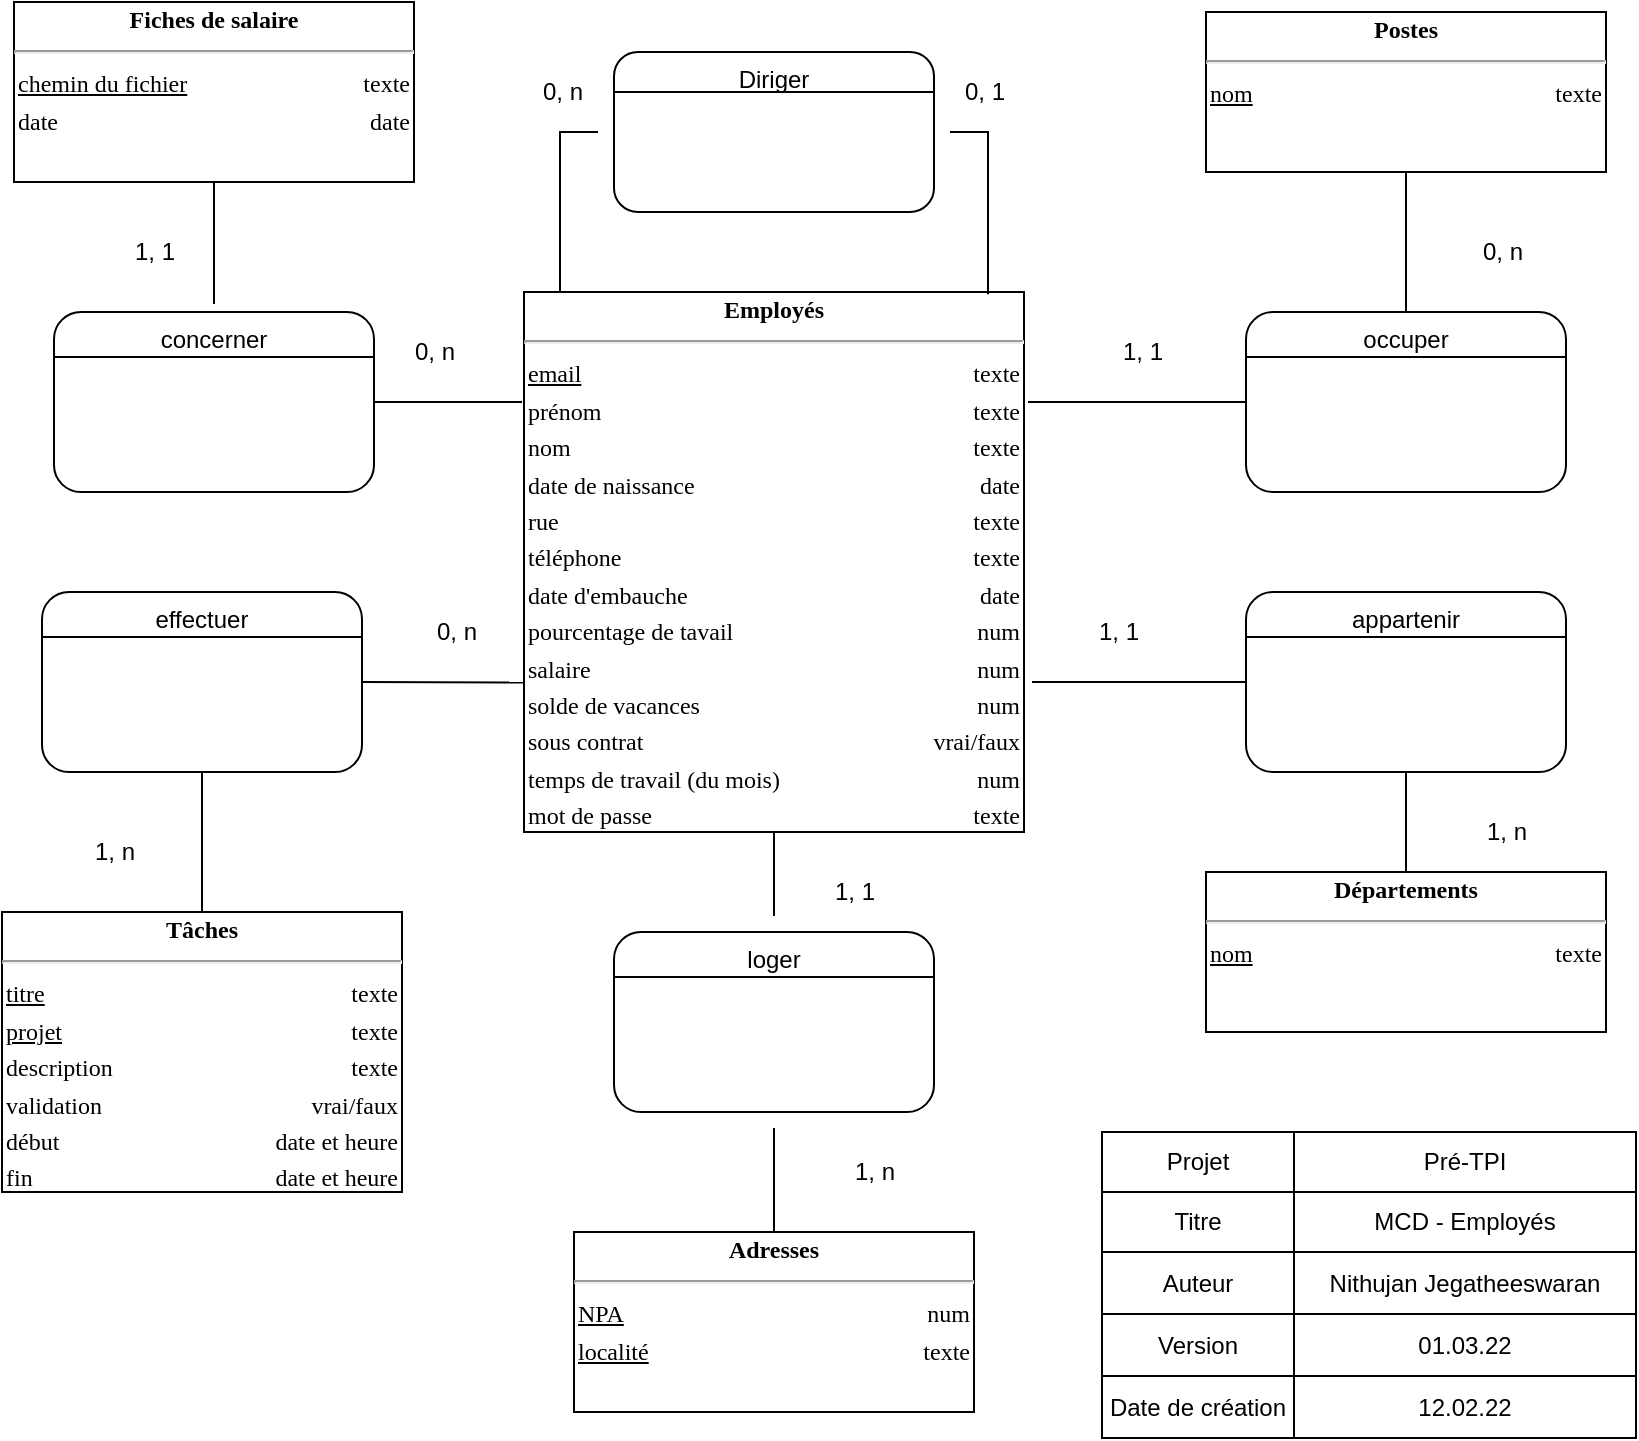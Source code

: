 <mxfile version="15.3.5" type="device"><diagram id="V-Ud5TNxVM2-4YyOtFe0" name="Page-1"><mxGraphModel dx="1086" dy="806" grid="1" gridSize="10" guides="1" tooltips="1" connect="1" arrows="1" fold="1" page="1" pageScale="1" pageWidth="827" pageHeight="1169" math="0" shadow="0"><root><mxCell id="0"/><mxCell id="1" parent="0"/><mxCell id="Qm6WtCGxYlNeTYdJmQU6-2" value="" style="shape=table;html=1;whiteSpace=wrap;startSize=0;container=1;collapsible=0;childLayout=tableLayout;align=right;hachureGap=4;pointerEvents=0;" parent="1" vertex="1"><mxGeometry x="560" y="680" width="267" height="153" as="geometry"/></mxCell><mxCell id="Qm6WtCGxYlNeTYdJmQU6-3" value="" style="shape=partialRectangle;html=1;whiteSpace=wrap;collapsible=0;dropTarget=0;pointerEvents=0;fillColor=none;top=0;left=0;bottom=0;right=0;points=[[0,0.5],[1,0.5]];portConstraint=eastwest;" parent="Qm6WtCGxYlNeTYdJmQU6-2" vertex="1"><mxGeometry width="267" height="30" as="geometry"/></mxCell><mxCell id="Qm6WtCGxYlNeTYdJmQU6-4" value="Projet" style="shape=partialRectangle;html=1;whiteSpace=wrap;connectable=0;fillColor=none;top=0;left=0;bottom=0;right=0;overflow=hidden;" parent="Qm6WtCGxYlNeTYdJmQU6-3" vertex="1"><mxGeometry width="96" height="30" as="geometry"><mxRectangle width="96" height="30" as="alternateBounds"/></mxGeometry></mxCell><mxCell id="Qm6WtCGxYlNeTYdJmQU6-5" value="Pré-TPI" style="shape=partialRectangle;html=1;whiteSpace=wrap;connectable=0;fillColor=none;top=0;left=0;bottom=0;right=0;overflow=hidden;" parent="Qm6WtCGxYlNeTYdJmQU6-3" vertex="1"><mxGeometry x="96" width="171" height="30" as="geometry"><mxRectangle width="171" height="30" as="alternateBounds"/></mxGeometry></mxCell><mxCell id="Qm6WtCGxYlNeTYdJmQU6-6" style="shape=partialRectangle;html=1;whiteSpace=wrap;collapsible=0;dropTarget=0;pointerEvents=0;fillColor=none;top=0;left=0;bottom=0;right=0;points=[[0,0.5],[1,0.5]];portConstraint=eastwest;" parent="Qm6WtCGxYlNeTYdJmQU6-2" vertex="1"><mxGeometry y="30" width="267" height="30" as="geometry"/></mxCell><mxCell id="Qm6WtCGxYlNeTYdJmQU6-7" value="Titre" style="shape=partialRectangle;html=1;whiteSpace=wrap;connectable=0;fillColor=none;top=0;left=0;bottom=0;right=0;overflow=hidden;" parent="Qm6WtCGxYlNeTYdJmQU6-6" vertex="1"><mxGeometry width="96" height="30" as="geometry"><mxRectangle width="96" height="30" as="alternateBounds"/></mxGeometry></mxCell><mxCell id="Qm6WtCGxYlNeTYdJmQU6-8" value="MCD - Employés" style="shape=partialRectangle;html=1;whiteSpace=wrap;connectable=0;fillColor=none;top=0;left=0;bottom=0;right=0;overflow=hidden;" parent="Qm6WtCGxYlNeTYdJmQU6-6" vertex="1"><mxGeometry x="96" width="171" height="30" as="geometry"><mxRectangle width="171" height="30" as="alternateBounds"/></mxGeometry></mxCell><mxCell id="Qm6WtCGxYlNeTYdJmQU6-9" value="" style="shape=partialRectangle;html=1;whiteSpace=wrap;collapsible=0;dropTarget=0;pointerEvents=0;fillColor=none;top=0;left=0;bottom=0;right=0;points=[[0,0.5],[1,0.5]];portConstraint=eastwest;" parent="Qm6WtCGxYlNeTYdJmQU6-2" vertex="1"><mxGeometry y="60" width="267" height="31" as="geometry"/></mxCell><mxCell id="Qm6WtCGxYlNeTYdJmQU6-10" value="Auteur" style="shape=partialRectangle;html=1;whiteSpace=wrap;connectable=0;fillColor=none;top=0;left=0;bottom=0;right=0;overflow=hidden;" parent="Qm6WtCGxYlNeTYdJmQU6-9" vertex="1"><mxGeometry width="96" height="31" as="geometry"><mxRectangle width="96" height="31" as="alternateBounds"/></mxGeometry></mxCell><mxCell id="Qm6WtCGxYlNeTYdJmQU6-11" value="Nithujan Jegatheeswaran" style="shape=partialRectangle;html=1;whiteSpace=wrap;connectable=0;fillColor=none;top=0;left=0;bottom=0;right=0;overflow=hidden;" parent="Qm6WtCGxYlNeTYdJmQU6-9" vertex="1"><mxGeometry x="96" width="171" height="31" as="geometry"><mxRectangle width="171" height="31" as="alternateBounds"/></mxGeometry></mxCell><mxCell id="Qm6WtCGxYlNeTYdJmQU6-12" value="" style="shape=partialRectangle;html=1;whiteSpace=wrap;collapsible=0;dropTarget=0;pointerEvents=0;fillColor=none;top=0;left=0;bottom=0;right=0;points=[[0,0.5],[1,0.5]];portConstraint=eastwest;" parent="Qm6WtCGxYlNeTYdJmQU6-2" vertex="1"><mxGeometry y="91" width="267" height="31" as="geometry"/></mxCell><mxCell id="Qm6WtCGxYlNeTYdJmQU6-13" value="Version" style="shape=partialRectangle;html=1;whiteSpace=wrap;connectable=0;fillColor=none;top=0;left=0;bottom=0;right=0;overflow=hidden;" parent="Qm6WtCGxYlNeTYdJmQU6-12" vertex="1"><mxGeometry width="96" height="31" as="geometry"><mxRectangle width="96" height="31" as="alternateBounds"/></mxGeometry></mxCell><mxCell id="Qm6WtCGxYlNeTYdJmQU6-14" value="01.03.22" style="shape=partialRectangle;html=1;whiteSpace=wrap;connectable=0;fillColor=none;top=0;left=0;bottom=0;right=0;overflow=hidden;" parent="Qm6WtCGxYlNeTYdJmQU6-12" vertex="1"><mxGeometry x="96" width="171" height="31" as="geometry"><mxRectangle width="171" height="31" as="alternateBounds"/></mxGeometry></mxCell><mxCell id="K7MLKKGVCe2oLe1NoZ88-1" style="shape=partialRectangle;html=1;whiteSpace=wrap;collapsible=0;dropTarget=0;pointerEvents=0;fillColor=none;top=0;left=0;bottom=0;right=0;points=[[0,0.5],[1,0.5]];portConstraint=eastwest;" parent="Qm6WtCGxYlNeTYdJmQU6-2" vertex="1"><mxGeometry y="122" width="267" height="31" as="geometry"/></mxCell><mxCell id="K7MLKKGVCe2oLe1NoZ88-2" value="Date de création" style="shape=partialRectangle;html=1;whiteSpace=wrap;connectable=0;fillColor=none;top=0;left=0;bottom=0;right=0;overflow=hidden;" parent="K7MLKKGVCe2oLe1NoZ88-1" vertex="1"><mxGeometry width="96" height="31" as="geometry"><mxRectangle width="96" height="31" as="alternateBounds"/></mxGeometry></mxCell><mxCell id="K7MLKKGVCe2oLe1NoZ88-3" value="12.02.22" style="shape=partialRectangle;html=1;whiteSpace=wrap;connectable=0;fillColor=none;top=0;left=0;bottom=0;right=0;overflow=hidden;" parent="K7MLKKGVCe2oLe1NoZ88-1" vertex="1"><mxGeometry x="96" width="171" height="31" as="geometry"><mxRectangle width="171" height="31" as="alternateBounds"/></mxGeometry></mxCell><mxCell id="3qZXL2sKcHw-CzSJQ0w1-1" style="edgeStyle=none;curved=1;rounded=0;orthogonalLoop=1;jettySize=auto;html=1;entryX=0;entryY=0.5;entryDx=0;entryDy=0;endArrow=none;startSize=14;endSize=14;sourcePerimeterSpacing=8;targetPerimeterSpacing=8;endFill=0;" parent="1" target="cqUwvmv_VaDBlY7Lb0E9-5" edge="1"><mxGeometry relative="1" as="geometry"><mxPoint x="525" y="455" as="sourcePoint"/></mxGeometry></mxCell><mxCell id="Qm6WtCGxYlNeTYdJmQU6-1" value="&lt;div style=&quot;box-sizing: border-box ; width: 100% ; padding: 2px&quot;&gt;&lt;span style=&quot;background-color: rgb(255 , 255 , 255)&quot;&gt;&lt;b&gt;Employés&lt;/b&gt;&lt;/span&gt;&lt;/div&gt;&lt;hr&gt;&lt;table style=&quot;width: 100% ; font-size: 1em&quot; cellpadding=&quot;2&quot; cellspacing=&quot;0&quot;&gt;&lt;tbody&gt;&lt;tr&gt;&lt;td style=&quot;text-align: left&quot;&gt;&lt;u&gt;email&lt;/u&gt;&lt;br&gt;&lt;/td&gt;&lt;td style=&quot;text-align: right&quot;&gt;texte&lt;/td&gt;&lt;/tr&gt;&lt;tr&gt;&lt;td style=&quot;text-align: left&quot;&gt;prénom&lt;/td&gt;&lt;td style=&quot;text-align: right&quot;&gt;texte&lt;br&gt;&lt;/td&gt;&lt;/tr&gt;&lt;tr&gt;&lt;td style=&quot;text-align: left&quot;&gt;nom&lt;br&gt;&lt;/td&gt;&lt;td style=&quot;text-align: right&quot;&gt;texte&lt;br&gt;&lt;/td&gt;&lt;/tr&gt;&lt;tr&gt;&lt;td style=&quot;text-align: left&quot;&gt;date de naissance&lt;/td&gt;&lt;td style=&quot;text-align: right&quot;&gt;date&lt;/td&gt;&lt;/tr&gt;&lt;tr&gt;&lt;td style=&quot;text-align: left&quot;&gt;rue&lt;/td&gt;&lt;td style=&quot;text-align: right&quot;&gt;texte&lt;/td&gt;&lt;/tr&gt;&lt;tr&gt;&lt;td style=&quot;text-align: left&quot;&gt;téléphone&lt;/td&gt;&lt;td style=&quot;text-align: right&quot;&gt;texte&lt;/td&gt;&lt;/tr&gt;&lt;tr&gt;&lt;td style=&quot;text-align: left&quot;&gt;date d'embauche&lt;br&gt;&lt;/td&gt;&lt;td style=&quot;text-align: right&quot;&gt;date&lt;/td&gt;&lt;/tr&gt;&lt;tr&gt;&lt;td style=&quot;text-align: left&quot;&gt;pourcentage de tavail&lt;/td&gt;&lt;td style=&quot;text-align: right&quot;&gt;num&lt;/td&gt;&lt;/tr&gt;&lt;tr&gt;&lt;td style=&quot;text-align: left&quot;&gt;salaire&lt;/td&gt;&lt;td style=&quot;text-align: right&quot;&gt;num&lt;/td&gt;&lt;/tr&gt;&lt;tr&gt;&lt;td style=&quot;text-align: left&quot;&gt;solde de vacances&lt;/td&gt;&lt;td style=&quot;text-align: right&quot;&gt;num&lt;/td&gt;&lt;/tr&gt;&lt;tr&gt;&lt;td style=&quot;text-align: left&quot;&gt;sous contrat&lt;/td&gt;&lt;td style=&quot;text-align: right&quot;&gt;vrai/faux&lt;/td&gt;&lt;/tr&gt;&lt;tr&gt;&lt;td style=&quot;text-align: left&quot;&gt;temps de travail (du mois)&lt;/td&gt;&lt;td style=&quot;text-align: right&quot;&gt;num&lt;/td&gt;&lt;/tr&gt;&lt;tr&gt;&lt;td style=&quot;text-align: left&quot;&gt;mot de passe&lt;/td&gt;&lt;td style=&quot;text-align: right&quot;&gt;texte&lt;/td&gt;&lt;/tr&gt;&lt;/tbody&gt;&lt;/table&gt;" style="verticalAlign=top;align=center;overflow=fill;html=1;rounded=0;shadow=0;comic=0;labelBackgroundColor=none;strokeColor=#000000;strokeWidth=1;fillColor=#ffffff;fontFamily=Verdana;fontSize=12;fontColor=#000000;hachureGap=4;pointerEvents=0;" parent="1" vertex="1"><mxGeometry x="271" y="260" width="250" height="270" as="geometry"/></mxCell><mxCell id="keMtn2COpvC-R3lrt0h9-1" value="&lt;div style=&quot;box-sizing: border-box ; width: 100% ; padding: 2px&quot;&gt;&lt;span style=&quot;background-color: rgb(255 , 255 , 255)&quot;&gt;&lt;b&gt;Adresses&lt;/b&gt;&lt;/span&gt;&lt;/div&gt;&lt;hr&gt;&lt;table style=&quot;width: 100% ; font-size: 1em&quot; cellpadding=&quot;2&quot; cellspacing=&quot;0&quot;&gt;&lt;tbody&gt;&lt;tr&gt;&lt;td style=&quot;text-align: left&quot;&gt;&lt;u&gt;NPA&lt;/u&gt;&lt;/td&gt;&lt;td style=&quot;text-align: right&quot;&gt;num&lt;br&gt;&lt;/td&gt;&lt;/tr&gt;&lt;tr&gt;&lt;td style=&quot;text-align: left&quot;&gt;&lt;u&gt;localité&lt;/u&gt;&lt;/td&gt;&lt;td style=&quot;text-align: right&quot;&gt;texte&lt;br&gt;&lt;/td&gt;&lt;/tr&gt;&lt;/tbody&gt;&lt;/table&gt;" style="verticalAlign=top;align=center;overflow=fill;html=1;rounded=0;shadow=0;comic=0;labelBackgroundColor=none;strokeColor=#000000;strokeWidth=1;fillColor=#ffffff;fontFamily=Verdana;fontSize=12;fontColor=#000000;hachureGap=4;pointerEvents=0;" parent="1" vertex="1"><mxGeometry x="296" y="730" width="200" height="90" as="geometry"/></mxCell><mxCell id="keMtn2COpvC-R3lrt0h9-5" style="edgeStyle=orthogonalEdgeStyle;rounded=0;orthogonalLoop=1;jettySize=auto;html=1;endArrow=none;startSize=14;endSize=14;sourcePerimeterSpacing=8;targetPerimeterSpacing=8;endFill=0;entryX=0.072;entryY=0;entryDx=0;entryDy=0;entryPerimeter=0;" parent="1" source="keMtn2COpvC-R3lrt0h9-2" target="Qm6WtCGxYlNeTYdJmQU6-1" edge="1"><mxGeometry relative="1" as="geometry"><mxPoint x="298" y="315" as="targetPoint"/><Array as="points"><mxPoint x="289" y="180"/></Array></mxGeometry></mxCell><mxCell id="keMtn2COpvC-R3lrt0h9-6" style="edgeStyle=orthogonalEdgeStyle;rounded=0;orthogonalLoop=1;jettySize=auto;html=1;endArrow=none;endFill=0;startSize=14;endSize=14;sourcePerimeterSpacing=8;targetPerimeterSpacing=8;entryX=0.928;entryY=0.004;entryDx=0;entryDy=0;entryPerimeter=0;" parent="1" source="keMtn2COpvC-R3lrt0h9-2" target="Qm6WtCGxYlNeTYdJmQU6-1" edge="1"><mxGeometry relative="1" as="geometry"><mxPoint x="496" y="320" as="targetPoint"/><Array as="points"><mxPoint x="503" y="180"/></Array></mxGeometry></mxCell><mxCell id="keMtn2COpvC-R3lrt0h9-2" value="Diriger" style="rounded=1;whiteSpace=wrap;html=1;verticalAlign=top;hachureGap=4;pointerEvents=0;" parent="1" vertex="1"><mxGeometry x="316" y="140" width="160" height="80" as="geometry"/></mxCell><mxCell id="keMtn2COpvC-R3lrt0h9-3" value="&lt;div style=&quot;box-sizing: border-box ; width: 100% ; padding: 2px&quot;&gt;&lt;span style=&quot;background-color: rgb(255 , 255 , 255)&quot;&gt;&lt;b&gt;Départements&lt;/b&gt;&lt;/span&gt;&lt;/div&gt;&lt;hr&gt;&lt;table style=&quot;width: 100% ; font-size: 1em&quot; cellpadding=&quot;2&quot; cellspacing=&quot;0&quot;&gt;&lt;tbody&gt;&lt;tr&gt;&lt;td style=&quot;text-align: left&quot;&gt;&lt;u&gt;nom&lt;/u&gt;&lt;/td&gt;&lt;td style=&quot;text-align: right&quot;&gt;texte&lt;br&gt;&lt;/td&gt;&lt;/tr&gt;&lt;/tbody&gt;&lt;/table&gt;" style="verticalAlign=top;align=center;overflow=fill;html=1;rounded=0;shadow=0;comic=0;labelBackgroundColor=none;strokeColor=#000000;strokeWidth=1;fillColor=#ffffff;fontFamily=Verdana;fontSize=12;fontColor=#000000;hachureGap=4;pointerEvents=0;" parent="1" vertex="1"><mxGeometry x="612" y="550" width="200" height="80" as="geometry"/></mxCell><mxCell id="keMtn2COpvC-R3lrt0h9-7" value="0, n" style="text;html=1;align=center;verticalAlign=middle;resizable=0;points=[];autosize=1;strokeColor=none;fillColor=none;" parent="1" vertex="1"><mxGeometry x="270" y="150" width="40" height="20" as="geometry"/></mxCell><mxCell id="keMtn2COpvC-R3lrt0h9-8" value="0, 1" style="text;html=1;align=center;verticalAlign=middle;resizable=0;points=[];autosize=1;strokeColor=none;fillColor=none;" parent="1" vertex="1"><mxGeometry x="481" y="150" width="40" height="20" as="geometry"/></mxCell><mxCell id="keMtn2COpvC-R3lrt0h9-11" style="edgeStyle=orthogonalEdgeStyle;rounded=0;orthogonalLoop=1;jettySize=auto;html=1;endArrow=none;endFill=0;startSize=14;endSize=14;sourcePerimeterSpacing=8;targetPerimeterSpacing=8;entryX=0.5;entryY=1;entryDx=0;entryDy=0;" parent="1" source="keMtn2COpvC-R3lrt0h9-9" target="Qm6WtCGxYlNeTYdJmQU6-1" edge="1"><mxGeometry relative="1" as="geometry"><mxPoint x="366" y="530" as="targetPoint"/></mxGeometry></mxCell><mxCell id="keMtn2COpvC-R3lrt0h9-12" style="edgeStyle=orthogonalEdgeStyle;rounded=0;orthogonalLoop=1;jettySize=auto;html=1;entryX=0.5;entryY=0;entryDx=0;entryDy=0;endArrow=none;endFill=0;startSize=14;endSize=14;sourcePerimeterSpacing=8;targetPerimeterSpacing=8;" parent="1" source="keMtn2COpvC-R3lrt0h9-9" target="keMtn2COpvC-R3lrt0h9-1" edge="1"><mxGeometry relative="1" as="geometry"/></mxCell><mxCell id="keMtn2COpvC-R3lrt0h9-9" value="loger" style="rounded=1;whiteSpace=wrap;html=1;verticalAlign=top;hachureGap=4;pointerEvents=0;" parent="1" vertex="1"><mxGeometry x="316" y="580" width="160" height="90" as="geometry"/></mxCell><mxCell id="keMtn2COpvC-R3lrt0h9-13" value="1, 1" style="text;html=1;align=center;verticalAlign=middle;resizable=0;points=[];autosize=1;strokeColor=none;fillColor=none;" parent="1" vertex="1"><mxGeometry x="416" y="550" width="40" height="20" as="geometry"/></mxCell><mxCell id="keMtn2COpvC-R3lrt0h9-14" value="1, n" style="text;html=1;align=center;verticalAlign=middle;resizable=0;points=[];autosize=1;strokeColor=none;fillColor=none;" parent="1" vertex="1"><mxGeometry x="426" y="690" width="40" height="20" as="geometry"/></mxCell><mxCell id="keMtn2COpvC-R3lrt0h9-20" style="edgeStyle=none;rounded=0;orthogonalLoop=1;jettySize=auto;html=1;exitX=0;exitY=0.25;exitDx=0;exitDy=0;entryX=1;entryY=0.25;entryDx=0;entryDy=0;endArrow=none;endFill=0;startSize=14;endSize=14;sourcePerimeterSpacing=8;targetPerimeterSpacing=8;" parent="1" source="keMtn2COpvC-R3lrt0h9-2" target="keMtn2COpvC-R3lrt0h9-2" edge="1"><mxGeometry relative="1" as="geometry"/></mxCell><mxCell id="keMtn2COpvC-R3lrt0h9-22" style="edgeStyle=none;rounded=0;orthogonalLoop=1;jettySize=auto;html=1;exitX=1;exitY=0.25;exitDx=0;exitDy=0;entryX=0;entryY=0.25;entryDx=0;entryDy=0;endArrow=none;endFill=0;startSize=14;endSize=14;sourcePerimeterSpacing=8;targetPerimeterSpacing=8;" parent="1" source="keMtn2COpvC-R3lrt0h9-9" target="keMtn2COpvC-R3lrt0h9-9" edge="1"><mxGeometry relative="1" as="geometry"/></mxCell><mxCell id="cqUwvmv_VaDBlY7Lb0E9-7" style="edgeStyle=none;rounded=0;orthogonalLoop=1;jettySize=auto;html=1;exitX=0;exitY=0.5;exitDx=0;exitDy=0;endArrow=none;endFill=0;startSize=14;endSize=14;sourcePerimeterSpacing=8;targetPerimeterSpacing=8;" parent="1" source="cqUwvmv_VaDBlY7Lb0E9-1" edge="1"><mxGeometry relative="1" as="geometry"><mxPoint x="572" y="315" as="sourcePoint"/><mxPoint x="523" y="315" as="targetPoint"/></mxGeometry></mxCell><mxCell id="cqUwvmv_VaDBlY7Lb0E9-1" value="occuper" style="rounded=1;whiteSpace=wrap;html=1;verticalAlign=top;hachureGap=4;pointerEvents=0;" parent="1" vertex="1"><mxGeometry x="632" y="270" width="160" height="90" as="geometry"/></mxCell><mxCell id="cqUwvmv_VaDBlY7Lb0E9-2" style="edgeStyle=none;curved=1;rounded=0;orthogonalLoop=1;jettySize=auto;html=1;exitX=0;exitY=0.25;exitDx=0;exitDy=0;entryX=1;entryY=0.25;entryDx=0;entryDy=0;endArrow=none;startSize=14;endSize=14;sourcePerimeterSpacing=8;targetPerimeterSpacing=8;endFill=0;" parent="1" source="cqUwvmv_VaDBlY7Lb0E9-1" target="cqUwvmv_VaDBlY7Lb0E9-1" edge="1"><mxGeometry relative="1" as="geometry"/></mxCell><mxCell id="cqUwvmv_VaDBlY7Lb0E9-4" style="rounded=0;orthogonalLoop=1;jettySize=auto;html=1;endArrow=none;endFill=0;startSize=14;endSize=14;sourcePerimeterSpacing=8;targetPerimeterSpacing=8;entryX=0.5;entryY=0;entryDx=0;entryDy=0;" parent="1" target="cqUwvmv_VaDBlY7Lb0E9-1" edge="1"><mxGeometry relative="1" as="geometry"><mxPoint x="732" y="80" as="targetPoint"/><mxPoint x="712" y="199" as="sourcePoint"/></mxGeometry></mxCell><mxCell id="cqUwvmv_VaDBlY7Lb0E9-3" value="&lt;div style=&quot;box-sizing: border-box ; width: 100% ; padding: 2px&quot;&gt;&lt;span style=&quot;background-color: rgb(255 , 255 , 255)&quot;&gt;&lt;b&gt;Postes&lt;/b&gt;&lt;/span&gt;&lt;/div&gt;&lt;hr&gt;&lt;table style=&quot;width: 100% ; font-size: 1em&quot; cellpadding=&quot;2&quot; cellspacing=&quot;0&quot;&gt;&lt;tbody&gt;&lt;tr&gt;&lt;td style=&quot;text-align: left&quot;&gt;&lt;u&gt;nom&lt;/u&gt;&lt;/td&gt;&lt;td style=&quot;text-align: right&quot;&gt;texte&lt;br&gt;&lt;/td&gt;&lt;/tr&gt;&lt;/tbody&gt;&lt;/table&gt;" style="verticalAlign=top;align=center;overflow=fill;html=1;rounded=0;shadow=0;comic=0;labelBackgroundColor=none;strokeColor=#000000;strokeWidth=1;fillColor=#ffffff;fontFamily=Verdana;fontSize=12;fontColor=#000000;hachureGap=4;pointerEvents=0;" parent="1" vertex="1"><mxGeometry x="612" y="120" width="200" height="80" as="geometry"/></mxCell><mxCell id="cqUwvmv_VaDBlY7Lb0E9-9" style="edgeStyle=orthogonalEdgeStyle;rounded=0;orthogonalLoop=1;jettySize=auto;html=1;exitX=0.5;exitY=1;exitDx=0;exitDy=0;entryX=0.5;entryY=0;entryDx=0;entryDy=0;endArrow=none;endFill=0;startSize=14;endSize=14;sourcePerimeterSpacing=8;targetPerimeterSpacing=8;" parent="1" source="cqUwvmv_VaDBlY7Lb0E9-5" target="keMtn2COpvC-R3lrt0h9-3" edge="1"><mxGeometry relative="1" as="geometry"/></mxCell><mxCell id="cqUwvmv_VaDBlY7Lb0E9-5" value="appartenir" style="rounded=1;whiteSpace=wrap;html=1;verticalAlign=top;hachureGap=4;pointerEvents=0;" parent="1" vertex="1"><mxGeometry x="632" y="410" width="160" height="90" as="geometry"/></mxCell><mxCell id="cqUwvmv_VaDBlY7Lb0E9-6" style="rounded=0;orthogonalLoop=1;jettySize=auto;html=1;exitX=0;exitY=0.25;exitDx=0;exitDy=0;endArrow=none;endFill=0;startSize=14;endSize=14;sourcePerimeterSpacing=8;targetPerimeterSpacing=8;entryX=1;entryY=0.25;entryDx=0;entryDy=0;" parent="1" source="cqUwvmv_VaDBlY7Lb0E9-5" target="cqUwvmv_VaDBlY7Lb0E9-5" edge="1"><mxGeometry relative="1" as="geometry"><mxPoint x="674" y="438" as="targetPoint"/></mxGeometry></mxCell><mxCell id="cqUwvmv_VaDBlY7Lb0E9-10" value="1, n" style="text;html=1;align=center;verticalAlign=middle;resizable=0;points=[];autosize=1;strokeColor=none;fillColor=none;" parent="1" vertex="1"><mxGeometry x="742" y="520" width="40" height="20" as="geometry"/></mxCell><mxCell id="cqUwvmv_VaDBlY7Lb0E9-11" value="1, 1" style="text;html=1;align=center;verticalAlign=middle;resizable=0;points=[];autosize=1;strokeColor=none;fillColor=none;" parent="1" vertex="1"><mxGeometry x="548" y="420" width="40" height="20" as="geometry"/></mxCell><mxCell id="cqUwvmv_VaDBlY7Lb0E9-12" value="0, n" style="text;html=1;align=center;verticalAlign=middle;resizable=0;points=[];autosize=1;strokeColor=none;fillColor=none;" parent="1" vertex="1"><mxGeometry x="740" y="230" width="40" height="20" as="geometry"/></mxCell><mxCell id="cqUwvmv_VaDBlY7Lb0E9-13" value="1, 1" style="text;html=1;align=center;verticalAlign=middle;resizable=0;points=[];autosize=1;strokeColor=none;fillColor=none;" parent="1" vertex="1"><mxGeometry x="560" y="280" width="40" height="20" as="geometry"/></mxCell><mxCell id="R8zShByKbZ75zJTtVkej-5" style="edgeStyle=orthogonalEdgeStyle;rounded=0;orthogonalLoop=1;jettySize=auto;html=1;exitX=0.5;exitY=0;exitDx=0;exitDy=0;entryX=0.5;entryY=1;entryDx=0;entryDy=0;endArrow=none;endFill=0;startSize=14;endSize=14;sourcePerimeterSpacing=8;targetPerimeterSpacing=8;" parent="1" source="R8zShByKbZ75zJTtVkej-1" target="R8zShByKbZ75zJTtVkej-2" edge="1"><mxGeometry relative="1" as="geometry"/></mxCell><mxCell id="R8zShByKbZ75zJTtVkej-1" value="&lt;div style=&quot;box-sizing: border-box ; width: 100% ; padding: 2px&quot;&gt;&lt;span style=&quot;background-color: rgb(255 , 255 , 255)&quot;&gt;&lt;b&gt;Tâches&lt;/b&gt;&lt;/span&gt;&lt;/div&gt;&lt;hr&gt;&lt;table style=&quot;width: 100% ; font-size: 1em&quot; cellpadding=&quot;2&quot; cellspacing=&quot;0&quot;&gt;&lt;tbody&gt;&lt;tr&gt;&lt;td style=&quot;text-align: left&quot;&gt;&lt;u&gt;titre&lt;/u&gt;&lt;/td&gt;&lt;td style=&quot;text-align: right&quot;&gt;texte&lt;br&gt;&lt;/td&gt;&lt;/tr&gt;&lt;tr&gt;&lt;td style=&quot;text-align: left&quot;&gt;&lt;u&gt;projet&lt;/u&gt;&lt;/td&gt;&lt;td style=&quot;text-align: right&quot;&gt;texte&lt;/td&gt;&lt;/tr&gt;&lt;tr&gt;&lt;td style=&quot;text-align: left&quot;&gt;description&lt;/td&gt;&lt;td style=&quot;text-align: right&quot;&gt;texte&lt;/td&gt;&lt;/tr&gt;&lt;tr&gt;&lt;td style=&quot;text-align: left&quot;&gt;validation&lt;/td&gt;&lt;td style=&quot;text-align: right&quot;&gt;vrai/faux&lt;/td&gt;&lt;/tr&gt;&lt;tr&gt;&lt;td style=&quot;text-align: left&quot;&gt;début&lt;/td&gt;&lt;td style=&quot;text-align: right&quot;&gt;date et heure&lt;/td&gt;&lt;/tr&gt;&lt;tr&gt;&lt;td style=&quot;text-align: left&quot;&gt;fin&lt;/td&gt;&lt;td style=&quot;text-align: right&quot;&gt;date et heure&lt;/td&gt;&lt;/tr&gt;&lt;/tbody&gt;&lt;/table&gt;" style="verticalAlign=top;align=center;overflow=fill;html=1;rounded=0;shadow=0;comic=0;labelBackgroundColor=none;strokeColor=#000000;strokeWidth=1;fillColor=#ffffff;fontFamily=Verdana;fontSize=12;fontColor=#000000;hachureGap=4;pointerEvents=0;" parent="1" vertex="1"><mxGeometry x="10" y="570" width="200" height="140" as="geometry"/></mxCell><mxCell id="R8zShByKbZ75zJTtVkej-4" style="rounded=0;orthogonalLoop=1;jettySize=auto;html=1;exitX=1;exitY=0.5;exitDx=0;exitDy=0;endArrow=none;endFill=0;startSize=14;endSize=14;sourcePerimeterSpacing=8;targetPerimeterSpacing=8;entryX=0;entryY=0.723;entryDx=0;entryDy=0;entryPerimeter=0;" parent="1" source="R8zShByKbZ75zJTtVkej-2" target="Qm6WtCGxYlNeTYdJmQU6-1" edge="1"><mxGeometry relative="1" as="geometry"><mxPoint x="236" y="470" as="targetPoint"/></mxGeometry></mxCell><mxCell id="R8zShByKbZ75zJTtVkej-2" value="effectuer" style="rounded=1;whiteSpace=wrap;html=1;verticalAlign=top;hachureGap=4;pointerEvents=0;" parent="1" vertex="1"><mxGeometry x="30" y="410" width="160" height="90" as="geometry"/></mxCell><mxCell id="R8zShByKbZ75zJTtVkej-3" style="edgeStyle=none;curved=1;rounded=0;orthogonalLoop=1;jettySize=auto;html=1;exitX=0;exitY=0.25;exitDx=0;exitDy=0;entryX=1;entryY=0.25;entryDx=0;entryDy=0;endArrow=none;startSize=14;endSize=14;sourcePerimeterSpacing=8;targetPerimeterSpacing=8;endFill=0;" parent="1" source="R8zShByKbZ75zJTtVkej-2" target="R8zShByKbZ75zJTtVkej-2" edge="1"><mxGeometry relative="1" as="geometry"/></mxCell><mxCell id="R8zShByKbZ75zJTtVkej-6" value="0, n" style="text;html=1;align=center;verticalAlign=middle;resizable=0;points=[];autosize=1;strokeColor=none;fillColor=none;" parent="1" vertex="1"><mxGeometry x="217" y="420" width="40" height="20" as="geometry"/></mxCell><mxCell id="R8zShByKbZ75zJTtVkej-7" value="1, n" style="text;html=1;align=center;verticalAlign=middle;resizable=0;points=[];autosize=1;strokeColor=none;fillColor=none;" parent="1" vertex="1"><mxGeometry x="46" y="530" width="40" height="20" as="geometry"/></mxCell><mxCell id="R8zShByKbZ75zJTtVkej-24" value="&lt;br&gt;" style="text;html=1;align=center;verticalAlign=middle;resizable=0;points=[];autosize=1;strokeColor=none;fillColor=none;" parent="1" vertex="1"><mxGeometry x="170" y="425" width="20" height="20" as="geometry"/></mxCell><mxCell id="7eEuOC4HyYbOwRZFyZ7b-1" value="&lt;div style=&quot;box-sizing: border-box ; width: 100% ; padding: 2px&quot;&gt;&lt;span style=&quot;background-color: rgb(255 , 255 , 255)&quot;&gt;&lt;b&gt;Fiches de salaire&lt;/b&gt;&lt;/span&gt;&lt;/div&gt;&lt;hr&gt;&lt;table style=&quot;width: 100% ; font-size: 1em&quot; cellpadding=&quot;2&quot; cellspacing=&quot;0&quot;&gt;&lt;tbody&gt;&lt;tr&gt;&lt;td style=&quot;text-align: left&quot;&gt;&lt;u&gt;chemin du fichier&lt;/u&gt;&lt;/td&gt;&lt;td style=&quot;text-align: right&quot;&gt;texte&lt;br&gt;&lt;/td&gt;&lt;/tr&gt;&lt;tr&gt;&lt;td style=&quot;text-align: left&quot;&gt;date&lt;/td&gt;&lt;td style=&quot;text-align: right&quot;&gt;date&lt;/td&gt;&lt;/tr&gt;&lt;/tbody&gt;&lt;/table&gt;" style="verticalAlign=top;align=center;overflow=fill;html=1;rounded=0;shadow=0;comic=0;labelBackgroundColor=none;strokeColor=#000000;strokeWidth=1;fillColor=#ffffff;fontFamily=Verdana;fontSize=12;fontColor=#000000;hachureGap=4;pointerEvents=0;" parent="1" vertex="1"><mxGeometry x="16" y="115" width="200" height="90" as="geometry"/></mxCell><mxCell id="7eEuOC4HyYbOwRZFyZ7b-4" style="edgeStyle=none;curved=1;rounded=0;orthogonalLoop=1;jettySize=auto;html=1;exitX=1;exitY=0.5;exitDx=0;exitDy=0;endArrow=none;endFill=0;startSize=14;endSize=14;sourcePerimeterSpacing=8;targetPerimeterSpacing=8;" parent="1" source="7eEuOC4HyYbOwRZFyZ7b-2" edge="1"><mxGeometry relative="1" as="geometry"><mxPoint x="270" y="315" as="targetPoint"/></mxGeometry></mxCell><mxCell id="7eEuOC4HyYbOwRZFyZ7b-5" style="edgeStyle=none;curved=1;rounded=0;orthogonalLoop=1;jettySize=auto;html=1;endArrow=none;endFill=0;startSize=14;endSize=14;sourcePerimeterSpacing=8;targetPerimeterSpacing=8;entryX=0.5;entryY=1;entryDx=0;entryDy=0;" parent="1" target="7eEuOC4HyYbOwRZFyZ7b-1" edge="1"><mxGeometry relative="1" as="geometry"><mxPoint x="116" y="266" as="sourcePoint"/><mxPoint x="124" y="204" as="targetPoint"/></mxGeometry></mxCell><mxCell id="7eEuOC4HyYbOwRZFyZ7b-2" value="concerner" style="rounded=1;whiteSpace=wrap;html=1;verticalAlign=top;hachureGap=4;pointerEvents=0;" parent="1" vertex="1"><mxGeometry x="36" y="270" width="160" height="90" as="geometry"/></mxCell><mxCell id="7eEuOC4HyYbOwRZFyZ7b-3" style="edgeStyle=none;curved=1;rounded=0;orthogonalLoop=1;jettySize=auto;html=1;exitX=0;exitY=0.25;exitDx=0;exitDy=0;entryX=1;entryY=0.25;entryDx=0;entryDy=0;endArrow=none;startSize=14;endSize=14;sourcePerimeterSpacing=8;targetPerimeterSpacing=8;endFill=0;" parent="1" source="7eEuOC4HyYbOwRZFyZ7b-2" target="7eEuOC4HyYbOwRZFyZ7b-2" edge="1"><mxGeometry relative="1" as="geometry"/></mxCell><mxCell id="7eEuOC4HyYbOwRZFyZ7b-6" value="0, n" style="text;html=1;align=center;verticalAlign=middle;resizable=0;points=[];autosize=1;strokeColor=none;fillColor=none;" parent="1" vertex="1"><mxGeometry x="206" y="280" width="40" height="20" as="geometry"/></mxCell><mxCell id="7eEuOC4HyYbOwRZFyZ7b-7" value="1, 1" style="text;html=1;align=center;verticalAlign=middle;resizable=0;points=[];autosize=1;strokeColor=none;fillColor=none;" parent="1" vertex="1"><mxGeometry x="66" y="230" width="40" height="20" as="geometry"/></mxCell></root></mxGraphModel></diagram></mxfile>